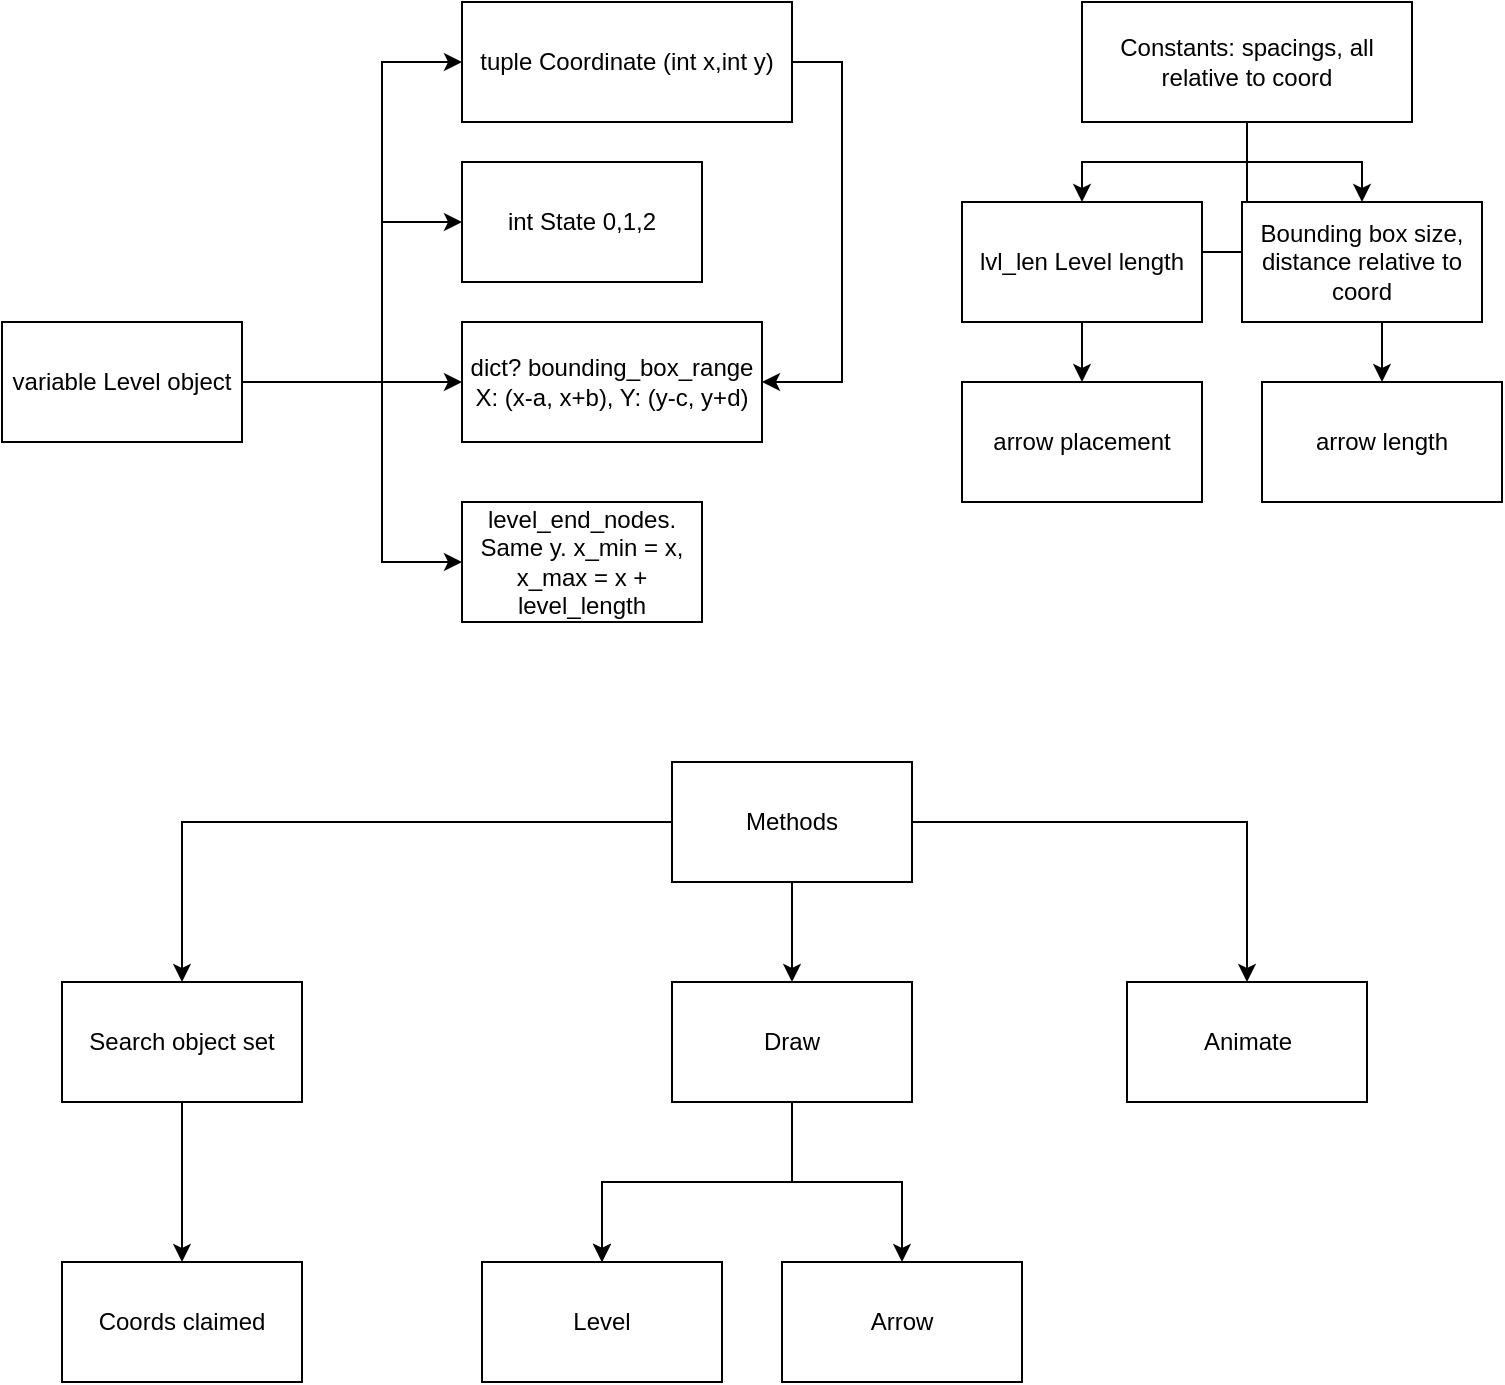 <mxfile version="26.2.2">
  <diagram name="Page-1" id="ohrA6SfxLGF4J30sQuCR">
    <mxGraphModel dx="1667" dy="743" grid="1" gridSize="10" guides="1" tooltips="1" connect="1" arrows="1" fold="1" page="1" pageScale="1" pageWidth="850" pageHeight="1100" math="0" shadow="0">
      <root>
        <mxCell id="0" />
        <mxCell id="1" parent="0" />
        <mxCell id="tWfSai3f463Ab8rX1NrQ-3" value="" style="edgeStyle=orthogonalEdgeStyle;rounded=0;orthogonalLoop=1;jettySize=auto;html=1;entryX=0;entryY=0.5;entryDx=0;entryDy=0;" parent="1" source="tWfSai3f463Ab8rX1NrQ-1" target="tWfSai3f463Ab8rX1NrQ-2" edge="1">
          <mxGeometry relative="1" as="geometry">
            <Array as="points">
              <mxPoint x="220" y="220" />
              <mxPoint x="220" y="60" />
            </Array>
          </mxGeometry>
        </mxCell>
        <mxCell id="tWfSai3f463Ab8rX1NrQ-6" style="edgeStyle=orthogonalEdgeStyle;rounded=0;orthogonalLoop=1;jettySize=auto;html=1;entryX=0;entryY=0.5;entryDx=0;entryDy=0;" parent="1" source="tWfSai3f463Ab8rX1NrQ-1" target="tWfSai3f463Ab8rX1NrQ-4" edge="1">
          <mxGeometry relative="1" as="geometry">
            <Array as="points">
              <mxPoint x="220" y="220" />
              <mxPoint x="220" y="140" />
            </Array>
          </mxGeometry>
        </mxCell>
        <mxCell id="tWfSai3f463Ab8rX1NrQ-10" value="" style="edgeStyle=orthogonalEdgeStyle;rounded=0;orthogonalLoop=1;jettySize=auto;html=1;" parent="1" source="tWfSai3f463Ab8rX1NrQ-1" target="tWfSai3f463Ab8rX1NrQ-9" edge="1">
          <mxGeometry relative="1" as="geometry" />
        </mxCell>
        <mxCell id="tWfSai3f463Ab8rX1NrQ-13" value="" style="edgeStyle=orthogonalEdgeStyle;rounded=0;orthogonalLoop=1;jettySize=auto;html=1;" parent="1" source="tWfSai3f463Ab8rX1NrQ-1" target="tWfSai3f463Ab8rX1NrQ-12" edge="1">
          <mxGeometry relative="1" as="geometry">
            <Array as="points">
              <mxPoint x="220" y="220" />
              <mxPoint x="220" y="310" />
            </Array>
          </mxGeometry>
        </mxCell>
        <mxCell id="tWfSai3f463Ab8rX1NrQ-1" value="variable Level object" style="whiteSpace=wrap;html=1;" parent="1" vertex="1">
          <mxGeometry x="30" y="190" width="120" height="60" as="geometry" />
        </mxCell>
        <mxCell id="tWfSai3f463Ab8rX1NrQ-11" style="edgeStyle=orthogonalEdgeStyle;rounded=0;orthogonalLoop=1;jettySize=auto;html=1;entryX=1;entryY=0.5;entryDx=0;entryDy=0;" parent="1" source="tWfSai3f463Ab8rX1NrQ-2" target="tWfSai3f463Ab8rX1NrQ-9" edge="1">
          <mxGeometry relative="1" as="geometry">
            <Array as="points">
              <mxPoint x="450" y="60" />
              <mxPoint x="450" y="220" />
            </Array>
          </mxGeometry>
        </mxCell>
        <mxCell id="tWfSai3f463Ab8rX1NrQ-2" value="tuple Coordinate (int x,int y)" style="whiteSpace=wrap;html=1;" parent="1" vertex="1">
          <mxGeometry x="260" y="30" width="165" height="60" as="geometry" />
        </mxCell>
        <mxCell id="tWfSai3f463Ab8rX1NrQ-4" value="int State 0,1,2" style="whiteSpace=wrap;html=1;" parent="1" vertex="1">
          <mxGeometry x="260" y="110" width="120" height="60" as="geometry" />
        </mxCell>
        <mxCell id="tWfSai3f463Ab8rX1NrQ-9" value="dict? bounding_box_range X: (x-a, x+b), Y: (y-c, y+d)" style="whiteSpace=wrap;html=1;" parent="1" vertex="1">
          <mxGeometry x="260" y="190" width="150" height="60" as="geometry" />
        </mxCell>
        <mxCell id="tWfSai3f463Ab8rX1NrQ-12" value="level_end_nodes. Same y. x_min = x, x_max = x + level_length" style="whiteSpace=wrap;html=1;" parent="1" vertex="1">
          <mxGeometry x="260" y="280" width="120" height="60" as="geometry" />
        </mxCell>
        <mxCell id="tWfSai3f463Ab8rX1NrQ-17" value="" style="edgeStyle=orthogonalEdgeStyle;rounded=0;orthogonalLoop=1;jettySize=auto;html=1;" parent="1" source="tWfSai3f463Ab8rX1NrQ-14" target="tWfSai3f463Ab8rX1NrQ-16" edge="1">
          <mxGeometry relative="1" as="geometry">
            <Array as="points">
              <mxPoint x="653" y="110" />
              <mxPoint x="570" y="110" />
            </Array>
          </mxGeometry>
        </mxCell>
        <mxCell id="qHAVtXsh7Fm6Tcz_66xT-2" value="" style="edgeStyle=orthogonalEdgeStyle;rounded=0;orthogonalLoop=1;jettySize=auto;html=1;" edge="1" parent="1" source="tWfSai3f463Ab8rX1NrQ-14" target="qHAVtXsh7Fm6Tcz_66xT-1">
          <mxGeometry relative="1" as="geometry" />
        </mxCell>
        <mxCell id="qHAVtXsh7Fm6Tcz_66xT-4" value="" style="edgeStyle=orthogonalEdgeStyle;rounded=0;orthogonalLoop=1;jettySize=auto;html=1;" edge="1" parent="1" source="tWfSai3f463Ab8rX1NrQ-14" target="qHAVtXsh7Fm6Tcz_66xT-3">
          <mxGeometry relative="1" as="geometry" />
        </mxCell>
        <mxCell id="qHAVtXsh7Fm6Tcz_66xT-7" value="" style="edgeStyle=orthogonalEdgeStyle;rounded=0;orthogonalLoop=1;jettySize=auto;html=1;" edge="1" parent="1" source="tWfSai3f463Ab8rX1NrQ-14" target="qHAVtXsh7Fm6Tcz_66xT-6">
          <mxGeometry relative="1" as="geometry" />
        </mxCell>
        <mxCell id="tWfSai3f463Ab8rX1NrQ-14" value="Constants: spacings, all relative to coord" style="whiteSpace=wrap;html=1;" parent="1" vertex="1">
          <mxGeometry x="570" y="30" width="165" height="60" as="geometry" />
        </mxCell>
        <mxCell id="tWfSai3f463Ab8rX1NrQ-16" value="lvl_len Level length" style="whiteSpace=wrap;html=1;" parent="1" vertex="1">
          <mxGeometry x="510" y="130" width="120" height="60" as="geometry" />
        </mxCell>
        <mxCell id="qHAVtXsh7Fm6Tcz_66xT-1" value="Bounding box size, distance relative to coord" style="whiteSpace=wrap;html=1;" vertex="1" parent="1">
          <mxGeometry x="650" y="130" width="120" height="60" as="geometry" />
        </mxCell>
        <mxCell id="qHAVtXsh7Fm6Tcz_66xT-3" value="arrow placement" style="whiteSpace=wrap;html=1;" vertex="1" parent="1">
          <mxGeometry x="510" y="220" width="120" height="60" as="geometry" />
        </mxCell>
        <mxCell id="qHAVtXsh7Fm6Tcz_66xT-6" value="arrow length" style="whiteSpace=wrap;html=1;" vertex="1" parent="1">
          <mxGeometry x="660" y="220" width="120" height="60" as="geometry" />
        </mxCell>
        <mxCell id="qHAVtXsh7Fm6Tcz_66xT-10" value="" style="edgeStyle=orthogonalEdgeStyle;rounded=0;orthogonalLoop=1;jettySize=auto;html=1;" edge="1" parent="1" source="qHAVtXsh7Fm6Tcz_66xT-8" target="qHAVtXsh7Fm6Tcz_66xT-9">
          <mxGeometry relative="1" as="geometry" />
        </mxCell>
        <mxCell id="qHAVtXsh7Fm6Tcz_66xT-12" value="" style="edgeStyle=orthogonalEdgeStyle;rounded=0;orthogonalLoop=1;jettySize=auto;html=1;" edge="1" parent="1" source="qHAVtXsh7Fm6Tcz_66xT-8" target="qHAVtXsh7Fm6Tcz_66xT-11">
          <mxGeometry relative="1" as="geometry" />
        </mxCell>
        <mxCell id="qHAVtXsh7Fm6Tcz_66xT-14" value="" style="edgeStyle=orthogonalEdgeStyle;rounded=0;orthogonalLoop=1;jettySize=auto;html=1;" edge="1" parent="1" source="qHAVtXsh7Fm6Tcz_66xT-8" target="qHAVtXsh7Fm6Tcz_66xT-13">
          <mxGeometry relative="1" as="geometry" />
        </mxCell>
        <mxCell id="qHAVtXsh7Fm6Tcz_66xT-8" value="Methods" style="rounded=0;whiteSpace=wrap;html=1;" vertex="1" parent="1">
          <mxGeometry x="365" y="410" width="120" height="60" as="geometry" />
        </mxCell>
        <mxCell id="qHAVtXsh7Fm6Tcz_66xT-9" value="Animate" style="whiteSpace=wrap;html=1;rounded=0;" vertex="1" parent="1">
          <mxGeometry x="592.5" y="520" width="120" height="60" as="geometry" />
        </mxCell>
        <mxCell id="qHAVtXsh7Fm6Tcz_66xT-18" value="" style="edgeStyle=orthogonalEdgeStyle;rounded=0;orthogonalLoop=1;jettySize=auto;html=1;" edge="1" parent="1" source="qHAVtXsh7Fm6Tcz_66xT-11" target="qHAVtXsh7Fm6Tcz_66xT-17">
          <mxGeometry relative="1" as="geometry" />
        </mxCell>
        <mxCell id="qHAVtXsh7Fm6Tcz_66xT-19" value="" style="edgeStyle=orthogonalEdgeStyle;rounded=0;orthogonalLoop=1;jettySize=auto;html=1;" edge="1" parent="1" source="qHAVtXsh7Fm6Tcz_66xT-11" target="qHAVtXsh7Fm6Tcz_66xT-17">
          <mxGeometry relative="1" as="geometry" />
        </mxCell>
        <mxCell id="qHAVtXsh7Fm6Tcz_66xT-21" value="" style="edgeStyle=orthogonalEdgeStyle;rounded=0;orthogonalLoop=1;jettySize=auto;html=1;" edge="1" parent="1" source="qHAVtXsh7Fm6Tcz_66xT-11" target="qHAVtXsh7Fm6Tcz_66xT-20">
          <mxGeometry relative="1" as="geometry" />
        </mxCell>
        <mxCell id="qHAVtXsh7Fm6Tcz_66xT-11" value="Draw" style="whiteSpace=wrap;html=1;rounded=0;" vertex="1" parent="1">
          <mxGeometry x="365" y="520" width="120" height="60" as="geometry" />
        </mxCell>
        <mxCell id="qHAVtXsh7Fm6Tcz_66xT-16" value="" style="edgeStyle=orthogonalEdgeStyle;rounded=0;orthogonalLoop=1;jettySize=auto;html=1;" edge="1" parent="1" source="qHAVtXsh7Fm6Tcz_66xT-13" target="qHAVtXsh7Fm6Tcz_66xT-15">
          <mxGeometry relative="1" as="geometry" />
        </mxCell>
        <mxCell id="qHAVtXsh7Fm6Tcz_66xT-13" value="Search object set" style="whiteSpace=wrap;html=1;rounded=0;" vertex="1" parent="1">
          <mxGeometry x="60" y="520" width="120" height="60" as="geometry" />
        </mxCell>
        <mxCell id="qHAVtXsh7Fm6Tcz_66xT-15" value="Coords claimed" style="whiteSpace=wrap;html=1;rounded=0;" vertex="1" parent="1">
          <mxGeometry x="60" y="660" width="120" height="60" as="geometry" />
        </mxCell>
        <mxCell id="qHAVtXsh7Fm6Tcz_66xT-17" value="Level" style="whiteSpace=wrap;html=1;rounded=0;" vertex="1" parent="1">
          <mxGeometry x="270" y="660" width="120" height="60" as="geometry" />
        </mxCell>
        <mxCell id="qHAVtXsh7Fm6Tcz_66xT-20" value="Arrow" style="whiteSpace=wrap;html=1;rounded=0;" vertex="1" parent="1">
          <mxGeometry x="420" y="660" width="120" height="60" as="geometry" />
        </mxCell>
      </root>
    </mxGraphModel>
  </diagram>
</mxfile>
